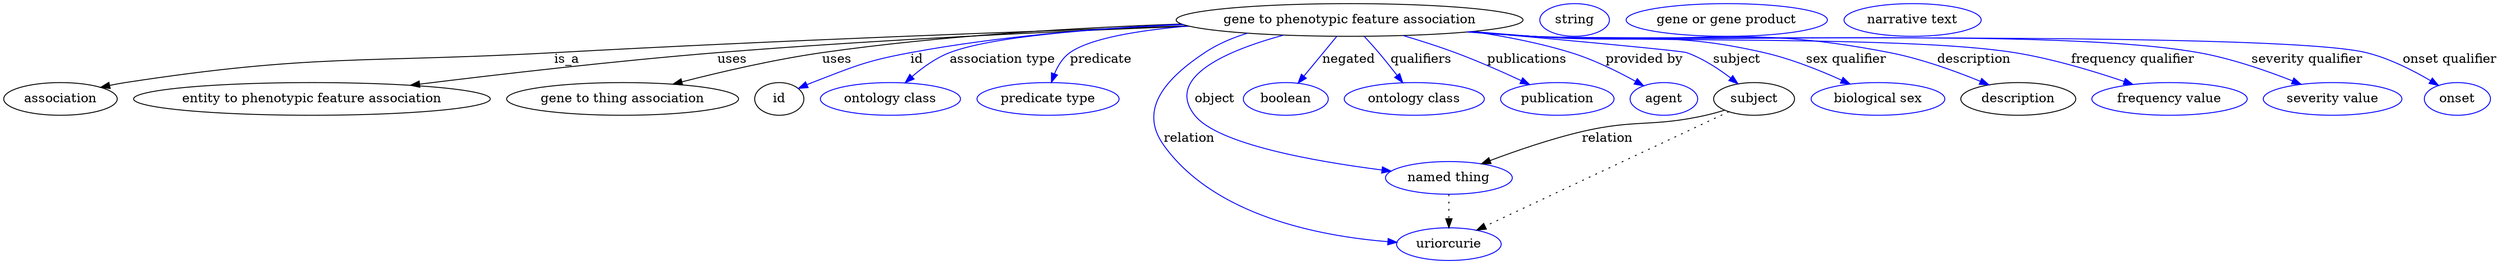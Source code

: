 digraph {
	graph [bb="0,0,2242.3,283"];
	node [label="\N"];
	"gene to phenotypic feature association"	 [height=0.5,
		label="gene to phenotypic feature association",
		pos="1208,265",
		width=4.0621];
	association	 [height=0.5,
		pos="50.046,178",
		width=1.3902];
	"gene to phenotypic feature association" -> association	 [label=is_a,
		lp="496.05,221.5",
		pos="e,86.88,190.33 1068.3,259.62 922.64,253.64 687.69,242.96 485.05,229 318.13,217.5 274.36,227.53 110.05,196 105.66,195.16 101.14,194.12 \
96.64,192.98"];
	"entity to phenotypic feature association"	 [height=0.5,
		pos="268.05,178",
		width=4.1524];
	"gene to phenotypic feature association" -> "entity to phenotypic feature association"	 [label=uses,
		lp="643.05,221.5",
		pos="e,357.32,192.5 1069.1,259.34 952.04,253.86 780.33,244.12 631.05,229 541.55,219.93 440.21,205.33 367.4,194.07"];
	"gene to thing association"	 [height=0.5,
		pos="534.05,178",
		width=2.7442];
	"gene to phenotypic feature association" -> "gene to thing association"	 [label=uses,
		lp="741.05,221.5",
		pos="e,583.61,193.62 1065.2,261.02 969.58,256.7 841.12,247.71 729.05,229 682.95,221.3 631.87,207.76 593.56,196.56"];
	id	 [height=0.5,
		pos="678.05,178",
		width=0.75];
	"gene to phenotypic feature association" -> id	 [color=blue,
		label=id,
		lp="812.55,221.5",
		pos="e,699.55,189.29 1077.7,256.84 980.73,250.11 856.98,239.92 807.05,229 764.2,219.63 754.4,213.17 714.05,196 712.26,195.24 710.44,194.43 \
708.61,193.6",
		style=solid];
	"association type"	 [color=blue,
		height=0.5,
		label="ontology class",
		pos="785.05,178",
		width=1.7151];
	"gene to phenotypic feature association" -> "association type"	 [color=blue,
		label="association type",
		lp="889.05,221.5",
		pos="e,800.23,195.57 1068.3,259.7 983.55,254.84 884.46,245.74 845.05,229 831.11,223.08 818,212.73 807.61,202.9",
		style=solid];
	predicate	 [color=blue,
		height=0.5,
		label="predicate type",
		pos="925.05,178",
		width=1.679];
	"gene to phenotypic feature association" -> predicate	 [color=blue,
		label=predicate,
		lp="974.05,221.5",
		pos="e,928.93,196.16 1073.5,257.91 1021.4,252.81 969.47,244.04 949.05,229 941.32,223.31 935.99,214.49 932.35,205.78",
		style=solid];
	object	 [color=blue,
		height=0.5,
		label="named thing",
		pos="1296,91",
		width=1.5346];
	"gene to phenotypic feature association" -> object	 [color=blue,
		label=object,
		lp="1085,178",
		pos="e,1246.4,98.997 1151.5,248.25 1101,230.29 1039.1,199.04 1068,160 1088.2,132.79 1176,112.14 1236.6,100.8",
		style=solid];
	relation	 [color=blue,
		height=0.5,
		label=uriorcurie,
		pos="1296,18",
		width=1.2638];
	"gene to phenotypic feature association" -> relation	 [color=blue,
		label=relation,
		lp="1069,134.5",
		pos="e,1251.8,22.974 1123.7,250.21 1108.3,245.1 1093,238.23 1080,229 1041.3,201.47 1022.1,166.78 1048,127 1090.8,61.478 1182.7,35.083 \
1241.9,24.633",
		style=solid];
	negated	 [color=blue,
		height=0.5,
		label=boolean,
		pos="1149,178",
		width=1.0652];
	"gene to phenotypic feature association" -> negated	 [color=blue,
		label=negated,
		lp="1204.5,221.5",
		pos="e,1160.9,195.41 1195.8,246.97 1187.4,234.56 1176.1,217.88 1166.7,204.03",
		style=solid];
	qualifiers	 [color=blue,
		height=0.5,
		label="ontology class",
		pos="1267,178",
		width=1.7151];
	"gene to phenotypic feature association" -> qualifiers	 [color=blue,
		label=qualifiers,
		lp="1268,221.5",
		pos="e,1255,195.71 1220.3,246.97 1228.6,234.64 1239.9,218.1 1249.2,204.3",
		style=solid];
	publications	 [color=blue,
		height=0.5,
		label=publication,
		pos="1397,178",
		width=1.3902];
	"gene to phenotypic feature association" -> publications	 [color=blue,
		label=publications,
		lp="1362.5,221.5",
		pos="e,1369.2,193.23 1253.7,247.7 1268,242.02 1283.8,235.5 1298,229 1319,219.46 1341.8,207.77 1360.3,198",
		style=solid];
	"provided by"	 [color=blue,
		height=0.5,
		label=agent,
		pos="1495,178",
		width=0.83048];
	"gene to phenotypic feature association" -> "provided by"	 [color=blue,
		label="provided by",
		lp="1466,221.5",
		pos="e,1474.8,191.27 1309.7,251.93 1339.3,246.53 1371.4,239.09 1400,229 1423.3,220.8 1447.8,207.53 1466.1,196.59",
		style=solid];
	subject	 [height=0.5,
		pos="1579,178",
		width=0.99297];
	"gene to phenotypic feature association" -> subject	 [color=blue,
		label=subject,
		lp="1552.5,221.5",
		pos="e,1561.1,193.68 1314.3,252.61 1397,242.88 1498.5,230.7 1503,229 1521.1,222.3 1539,210.55 1552.9,200.02",
		style=solid];
	"sex qualifier"	 [color=blue,
		height=0.5,
		label="biological sex",
		pos="1693,178",
		width=1.661];
	"gene to phenotypic feature association" -> "sex qualifier"	 [color=blue,
		label="sex qualifier",
		lp="1654,221.5",
		pos="e,1664.2,193.76 1312.6,252.4 1329.5,250.5 1346.7,248.64 1363,247 1457.6,237.52 1483.9,252.29 1576,229 1603.5,222.06 1632.7,209.35 \
1655,198.35",
		style=solid];
	description	 [height=0.5,
		pos="1821,178",
		width=1.3902];
	"gene to phenotypic feature association" -> description	 [color=blue,
		label=description,
		lp="1770.5,221.5",
		pos="e,1791.9,192.66 1310.9,252.16 1328.3,250.25 1346.2,248.44 1363,247 1509,234.55 1549,260.32 1692,229 1723.6,222.08 1757.6,208.38 \
1782.7,196.92",
		style=solid];
	"frequency qualifier"	 [color=blue,
		height=0.5,
		label="frequency value",
		pos="1957,178",
		width=1.8776];
	"gene to phenotypic feature association" -> "frequency qualifier"	 [color=blue,
		label="frequency qualifier",
		lp="1913,221.5",
		pos="e,1921,193.34 1310.1,252.05 1327.7,250.13 1345.9,248.34 1363,247 1559.1,231.65 1611.7,264.63 1805,229 1841.7,222.25 1881.6,208.61 \
1911.3,197.14",
		style=solid];
	"severity qualifier"	 [color=blue,
		height=0.5,
		label="severity value",
		pos="2102,178",
		width=1.661];
	"gene to phenotypic feature association" -> "severity qualifier"	 [color=blue,
		label="severity qualifier",
		lp="2064.5,221.5",
		pos="e,2070.7,193.48 1309.2,251.98 1327.1,250.04 1345.6,248.27 1363,247 1497.4,237.22 1836.9,255.49 1969,229 2001.1,222.58 2035.5,209.2 \
2061.3,197.76",
		style=solid];
	"onset qualifier"	 [color=blue,
		height=0.5,
		label=onset,
		pos="2213,178",
		width=0.81243];
	"gene to phenotypic feature association" -> "onset qualifier"	 [color=blue,
		label="onset qualifier",
		lp="2190.5,221.5",
		pos="e,2193.5,191.62 1308.8,251.94 1326.8,249.99 1345.5,248.23 1363,247 1446.4,241.17 2034.1,249.83 2115,229 2140.1,222.55 2166,208.73 \
2184.8,197.11",
		style=solid];
	association_id	 [color=blue,
		height=0.5,
		label=string,
		pos="1403,265",
		width=0.84854];
	object -> relation	 [pos="e,1296,36.09 1296,72.955 1296,64.883 1296,55.176 1296,46.182",
		style=dotted];
	subject -> object	 [label=relation,
		lp="1444,134.5",
		pos="e,1327.5,105.89 1551.8,165.98 1546,163.75 1539.9,161.62 1534,160 1485.9,146.64 1471.2,155.39 1423,142 1393.4,133.76 1361.3,120.83 \
1336.8,110.05"];
	subject -> relation	 [pos="e,1322.2,32.759 1554.9,164.36 1504.8,136.02 1389.3,70.7 1331,37.757",
		style=dotted];
	"gene to phenotypic feature association_subject"	 [color=blue,
		height=0.5,
		label="gene or gene product",
		pos="1537,265",
		width=2.3651];
	"entity to phenotypic feature association_description"	 [color=blue,
		height=0.5,
		label="narrative text",
		pos="1698,265",
		width=1.6068];
}
